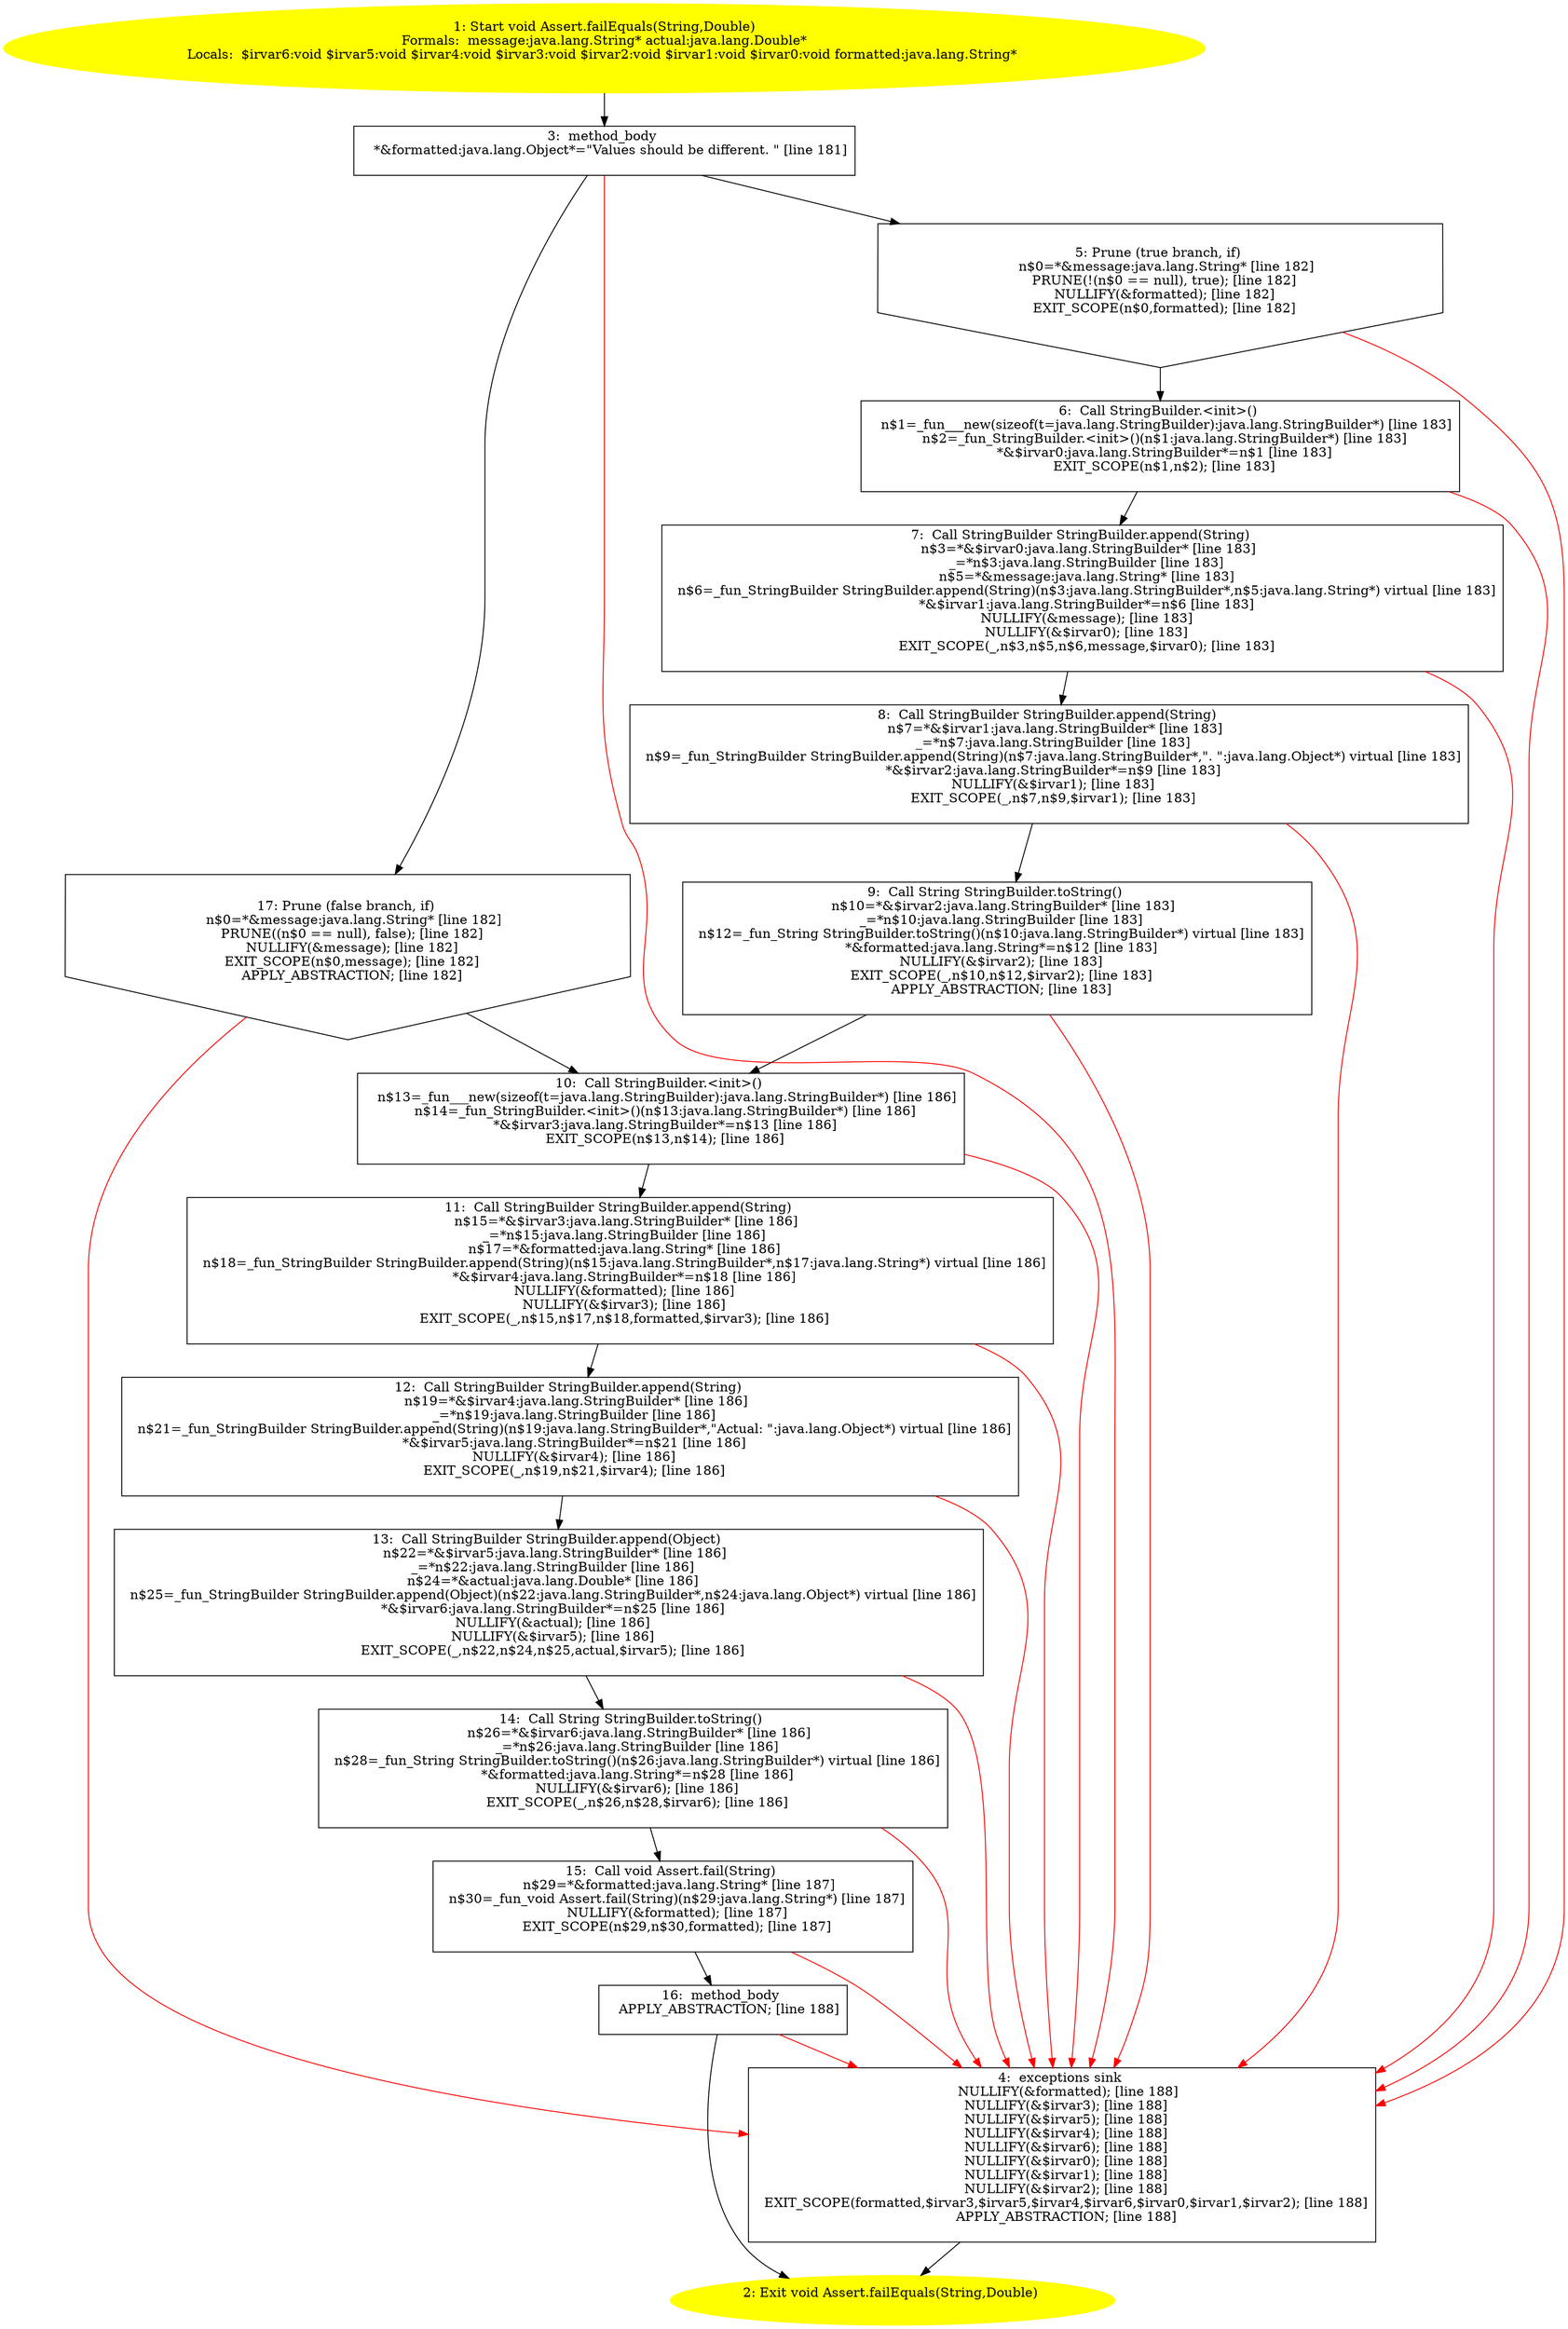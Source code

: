 /* @generated */
digraph cfg {
"org.junit.Assert.failEquals(java.lang.String,java.lang.Double):void.43cfa4c1a15993e79a2e73cbd83e724a_1" [label="1: Start void Assert.failEquals(String,Double)\nFormals:  message:java.lang.String* actual:java.lang.Double*\nLocals:  $irvar6:void $irvar5:void $irvar4:void $irvar3:void $irvar2:void $irvar1:void $irvar0:void formatted:java.lang.String* \n  " color=yellow style=filled]
	

	 "org.junit.Assert.failEquals(java.lang.String,java.lang.Double):void.43cfa4c1a15993e79a2e73cbd83e724a_1" -> "org.junit.Assert.failEquals(java.lang.String,java.lang.Double):void.43cfa4c1a15993e79a2e73cbd83e724a_3" ;
"org.junit.Assert.failEquals(java.lang.String,java.lang.Double):void.43cfa4c1a15993e79a2e73cbd83e724a_2" [label="2: Exit void Assert.failEquals(String,Double) \n  " color=yellow style=filled]
	

"org.junit.Assert.failEquals(java.lang.String,java.lang.Double):void.43cfa4c1a15993e79a2e73cbd83e724a_3" [label="3:  method_body \n   *&formatted:java.lang.Object*=\"Values should be different. \" [line 181]\n " shape="box"]
	

	 "org.junit.Assert.failEquals(java.lang.String,java.lang.Double):void.43cfa4c1a15993e79a2e73cbd83e724a_3" -> "org.junit.Assert.failEquals(java.lang.String,java.lang.Double):void.43cfa4c1a15993e79a2e73cbd83e724a_5" ;
	 "org.junit.Assert.failEquals(java.lang.String,java.lang.Double):void.43cfa4c1a15993e79a2e73cbd83e724a_3" -> "org.junit.Assert.failEquals(java.lang.String,java.lang.Double):void.43cfa4c1a15993e79a2e73cbd83e724a_17" ;
	 "org.junit.Assert.failEquals(java.lang.String,java.lang.Double):void.43cfa4c1a15993e79a2e73cbd83e724a_3" -> "org.junit.Assert.failEquals(java.lang.String,java.lang.Double):void.43cfa4c1a15993e79a2e73cbd83e724a_4" [color="red" ];
"org.junit.Assert.failEquals(java.lang.String,java.lang.Double):void.43cfa4c1a15993e79a2e73cbd83e724a_4" [label="4:  exceptions sink \n   NULLIFY(&formatted); [line 188]\n  NULLIFY(&$irvar3); [line 188]\n  NULLIFY(&$irvar5); [line 188]\n  NULLIFY(&$irvar4); [line 188]\n  NULLIFY(&$irvar6); [line 188]\n  NULLIFY(&$irvar0); [line 188]\n  NULLIFY(&$irvar1); [line 188]\n  NULLIFY(&$irvar2); [line 188]\n  EXIT_SCOPE(formatted,$irvar3,$irvar5,$irvar4,$irvar6,$irvar0,$irvar1,$irvar2); [line 188]\n  APPLY_ABSTRACTION; [line 188]\n " shape="box"]
	

	 "org.junit.Assert.failEquals(java.lang.String,java.lang.Double):void.43cfa4c1a15993e79a2e73cbd83e724a_4" -> "org.junit.Assert.failEquals(java.lang.String,java.lang.Double):void.43cfa4c1a15993e79a2e73cbd83e724a_2" ;
"org.junit.Assert.failEquals(java.lang.String,java.lang.Double):void.43cfa4c1a15993e79a2e73cbd83e724a_5" [label="5: Prune (true branch, if) \n   n$0=*&message:java.lang.String* [line 182]\n  PRUNE(!(n$0 == null), true); [line 182]\n  NULLIFY(&formatted); [line 182]\n  EXIT_SCOPE(n$0,formatted); [line 182]\n " shape="invhouse"]
	

	 "org.junit.Assert.failEquals(java.lang.String,java.lang.Double):void.43cfa4c1a15993e79a2e73cbd83e724a_5" -> "org.junit.Assert.failEquals(java.lang.String,java.lang.Double):void.43cfa4c1a15993e79a2e73cbd83e724a_6" ;
	 "org.junit.Assert.failEquals(java.lang.String,java.lang.Double):void.43cfa4c1a15993e79a2e73cbd83e724a_5" -> "org.junit.Assert.failEquals(java.lang.String,java.lang.Double):void.43cfa4c1a15993e79a2e73cbd83e724a_4" [color="red" ];
"org.junit.Assert.failEquals(java.lang.String,java.lang.Double):void.43cfa4c1a15993e79a2e73cbd83e724a_6" [label="6:  Call StringBuilder.<init>() \n   n$1=_fun___new(sizeof(t=java.lang.StringBuilder):java.lang.StringBuilder*) [line 183]\n  n$2=_fun_StringBuilder.<init>()(n$1:java.lang.StringBuilder*) [line 183]\n  *&$irvar0:java.lang.StringBuilder*=n$1 [line 183]\n  EXIT_SCOPE(n$1,n$2); [line 183]\n " shape="box"]
	

	 "org.junit.Assert.failEquals(java.lang.String,java.lang.Double):void.43cfa4c1a15993e79a2e73cbd83e724a_6" -> "org.junit.Assert.failEquals(java.lang.String,java.lang.Double):void.43cfa4c1a15993e79a2e73cbd83e724a_7" ;
	 "org.junit.Assert.failEquals(java.lang.String,java.lang.Double):void.43cfa4c1a15993e79a2e73cbd83e724a_6" -> "org.junit.Assert.failEquals(java.lang.String,java.lang.Double):void.43cfa4c1a15993e79a2e73cbd83e724a_4" [color="red" ];
"org.junit.Assert.failEquals(java.lang.String,java.lang.Double):void.43cfa4c1a15993e79a2e73cbd83e724a_7" [label="7:  Call StringBuilder StringBuilder.append(String) \n   n$3=*&$irvar0:java.lang.StringBuilder* [line 183]\n  _=*n$3:java.lang.StringBuilder [line 183]\n  n$5=*&message:java.lang.String* [line 183]\n  n$6=_fun_StringBuilder StringBuilder.append(String)(n$3:java.lang.StringBuilder*,n$5:java.lang.String*) virtual [line 183]\n  *&$irvar1:java.lang.StringBuilder*=n$6 [line 183]\n  NULLIFY(&message); [line 183]\n  NULLIFY(&$irvar0); [line 183]\n  EXIT_SCOPE(_,n$3,n$5,n$6,message,$irvar0); [line 183]\n " shape="box"]
	

	 "org.junit.Assert.failEquals(java.lang.String,java.lang.Double):void.43cfa4c1a15993e79a2e73cbd83e724a_7" -> "org.junit.Assert.failEquals(java.lang.String,java.lang.Double):void.43cfa4c1a15993e79a2e73cbd83e724a_8" ;
	 "org.junit.Assert.failEquals(java.lang.String,java.lang.Double):void.43cfa4c1a15993e79a2e73cbd83e724a_7" -> "org.junit.Assert.failEquals(java.lang.String,java.lang.Double):void.43cfa4c1a15993e79a2e73cbd83e724a_4" [color="red" ];
"org.junit.Assert.failEquals(java.lang.String,java.lang.Double):void.43cfa4c1a15993e79a2e73cbd83e724a_8" [label="8:  Call StringBuilder StringBuilder.append(String) \n   n$7=*&$irvar1:java.lang.StringBuilder* [line 183]\n  _=*n$7:java.lang.StringBuilder [line 183]\n  n$9=_fun_StringBuilder StringBuilder.append(String)(n$7:java.lang.StringBuilder*,\". \":java.lang.Object*) virtual [line 183]\n  *&$irvar2:java.lang.StringBuilder*=n$9 [line 183]\n  NULLIFY(&$irvar1); [line 183]\n  EXIT_SCOPE(_,n$7,n$9,$irvar1); [line 183]\n " shape="box"]
	

	 "org.junit.Assert.failEquals(java.lang.String,java.lang.Double):void.43cfa4c1a15993e79a2e73cbd83e724a_8" -> "org.junit.Assert.failEquals(java.lang.String,java.lang.Double):void.43cfa4c1a15993e79a2e73cbd83e724a_9" ;
	 "org.junit.Assert.failEquals(java.lang.String,java.lang.Double):void.43cfa4c1a15993e79a2e73cbd83e724a_8" -> "org.junit.Assert.failEquals(java.lang.String,java.lang.Double):void.43cfa4c1a15993e79a2e73cbd83e724a_4" [color="red" ];
"org.junit.Assert.failEquals(java.lang.String,java.lang.Double):void.43cfa4c1a15993e79a2e73cbd83e724a_9" [label="9:  Call String StringBuilder.toString() \n   n$10=*&$irvar2:java.lang.StringBuilder* [line 183]\n  _=*n$10:java.lang.StringBuilder [line 183]\n  n$12=_fun_String StringBuilder.toString()(n$10:java.lang.StringBuilder*) virtual [line 183]\n  *&formatted:java.lang.String*=n$12 [line 183]\n  NULLIFY(&$irvar2); [line 183]\n  EXIT_SCOPE(_,n$10,n$12,$irvar2); [line 183]\n  APPLY_ABSTRACTION; [line 183]\n " shape="box"]
	

	 "org.junit.Assert.failEquals(java.lang.String,java.lang.Double):void.43cfa4c1a15993e79a2e73cbd83e724a_9" -> "org.junit.Assert.failEquals(java.lang.String,java.lang.Double):void.43cfa4c1a15993e79a2e73cbd83e724a_10" ;
	 "org.junit.Assert.failEquals(java.lang.String,java.lang.Double):void.43cfa4c1a15993e79a2e73cbd83e724a_9" -> "org.junit.Assert.failEquals(java.lang.String,java.lang.Double):void.43cfa4c1a15993e79a2e73cbd83e724a_4" [color="red" ];
"org.junit.Assert.failEquals(java.lang.String,java.lang.Double):void.43cfa4c1a15993e79a2e73cbd83e724a_10" [label="10:  Call StringBuilder.<init>() \n   n$13=_fun___new(sizeof(t=java.lang.StringBuilder):java.lang.StringBuilder*) [line 186]\n  n$14=_fun_StringBuilder.<init>()(n$13:java.lang.StringBuilder*) [line 186]\n  *&$irvar3:java.lang.StringBuilder*=n$13 [line 186]\n  EXIT_SCOPE(n$13,n$14); [line 186]\n " shape="box"]
	

	 "org.junit.Assert.failEquals(java.lang.String,java.lang.Double):void.43cfa4c1a15993e79a2e73cbd83e724a_10" -> "org.junit.Assert.failEquals(java.lang.String,java.lang.Double):void.43cfa4c1a15993e79a2e73cbd83e724a_11" ;
	 "org.junit.Assert.failEquals(java.lang.String,java.lang.Double):void.43cfa4c1a15993e79a2e73cbd83e724a_10" -> "org.junit.Assert.failEquals(java.lang.String,java.lang.Double):void.43cfa4c1a15993e79a2e73cbd83e724a_4" [color="red" ];
"org.junit.Assert.failEquals(java.lang.String,java.lang.Double):void.43cfa4c1a15993e79a2e73cbd83e724a_11" [label="11:  Call StringBuilder StringBuilder.append(String) \n   n$15=*&$irvar3:java.lang.StringBuilder* [line 186]\n  _=*n$15:java.lang.StringBuilder [line 186]\n  n$17=*&formatted:java.lang.String* [line 186]\n  n$18=_fun_StringBuilder StringBuilder.append(String)(n$15:java.lang.StringBuilder*,n$17:java.lang.String*) virtual [line 186]\n  *&$irvar4:java.lang.StringBuilder*=n$18 [line 186]\n  NULLIFY(&formatted); [line 186]\n  NULLIFY(&$irvar3); [line 186]\n  EXIT_SCOPE(_,n$15,n$17,n$18,formatted,$irvar3); [line 186]\n " shape="box"]
	

	 "org.junit.Assert.failEquals(java.lang.String,java.lang.Double):void.43cfa4c1a15993e79a2e73cbd83e724a_11" -> "org.junit.Assert.failEquals(java.lang.String,java.lang.Double):void.43cfa4c1a15993e79a2e73cbd83e724a_12" ;
	 "org.junit.Assert.failEquals(java.lang.String,java.lang.Double):void.43cfa4c1a15993e79a2e73cbd83e724a_11" -> "org.junit.Assert.failEquals(java.lang.String,java.lang.Double):void.43cfa4c1a15993e79a2e73cbd83e724a_4" [color="red" ];
"org.junit.Assert.failEquals(java.lang.String,java.lang.Double):void.43cfa4c1a15993e79a2e73cbd83e724a_12" [label="12:  Call StringBuilder StringBuilder.append(String) \n   n$19=*&$irvar4:java.lang.StringBuilder* [line 186]\n  _=*n$19:java.lang.StringBuilder [line 186]\n  n$21=_fun_StringBuilder StringBuilder.append(String)(n$19:java.lang.StringBuilder*,\"Actual: \":java.lang.Object*) virtual [line 186]\n  *&$irvar5:java.lang.StringBuilder*=n$21 [line 186]\n  NULLIFY(&$irvar4); [line 186]\n  EXIT_SCOPE(_,n$19,n$21,$irvar4); [line 186]\n " shape="box"]
	

	 "org.junit.Assert.failEquals(java.lang.String,java.lang.Double):void.43cfa4c1a15993e79a2e73cbd83e724a_12" -> "org.junit.Assert.failEquals(java.lang.String,java.lang.Double):void.43cfa4c1a15993e79a2e73cbd83e724a_13" ;
	 "org.junit.Assert.failEquals(java.lang.String,java.lang.Double):void.43cfa4c1a15993e79a2e73cbd83e724a_12" -> "org.junit.Assert.failEquals(java.lang.String,java.lang.Double):void.43cfa4c1a15993e79a2e73cbd83e724a_4" [color="red" ];
"org.junit.Assert.failEquals(java.lang.String,java.lang.Double):void.43cfa4c1a15993e79a2e73cbd83e724a_13" [label="13:  Call StringBuilder StringBuilder.append(Object) \n   n$22=*&$irvar5:java.lang.StringBuilder* [line 186]\n  _=*n$22:java.lang.StringBuilder [line 186]\n  n$24=*&actual:java.lang.Double* [line 186]\n  n$25=_fun_StringBuilder StringBuilder.append(Object)(n$22:java.lang.StringBuilder*,n$24:java.lang.Object*) virtual [line 186]\n  *&$irvar6:java.lang.StringBuilder*=n$25 [line 186]\n  NULLIFY(&actual); [line 186]\n  NULLIFY(&$irvar5); [line 186]\n  EXIT_SCOPE(_,n$22,n$24,n$25,actual,$irvar5); [line 186]\n " shape="box"]
	

	 "org.junit.Assert.failEquals(java.lang.String,java.lang.Double):void.43cfa4c1a15993e79a2e73cbd83e724a_13" -> "org.junit.Assert.failEquals(java.lang.String,java.lang.Double):void.43cfa4c1a15993e79a2e73cbd83e724a_14" ;
	 "org.junit.Assert.failEquals(java.lang.String,java.lang.Double):void.43cfa4c1a15993e79a2e73cbd83e724a_13" -> "org.junit.Assert.failEquals(java.lang.String,java.lang.Double):void.43cfa4c1a15993e79a2e73cbd83e724a_4" [color="red" ];
"org.junit.Assert.failEquals(java.lang.String,java.lang.Double):void.43cfa4c1a15993e79a2e73cbd83e724a_14" [label="14:  Call String StringBuilder.toString() \n   n$26=*&$irvar6:java.lang.StringBuilder* [line 186]\n  _=*n$26:java.lang.StringBuilder [line 186]\n  n$28=_fun_String StringBuilder.toString()(n$26:java.lang.StringBuilder*) virtual [line 186]\n  *&formatted:java.lang.String*=n$28 [line 186]\n  NULLIFY(&$irvar6); [line 186]\n  EXIT_SCOPE(_,n$26,n$28,$irvar6); [line 186]\n " shape="box"]
	

	 "org.junit.Assert.failEquals(java.lang.String,java.lang.Double):void.43cfa4c1a15993e79a2e73cbd83e724a_14" -> "org.junit.Assert.failEquals(java.lang.String,java.lang.Double):void.43cfa4c1a15993e79a2e73cbd83e724a_15" ;
	 "org.junit.Assert.failEquals(java.lang.String,java.lang.Double):void.43cfa4c1a15993e79a2e73cbd83e724a_14" -> "org.junit.Assert.failEquals(java.lang.String,java.lang.Double):void.43cfa4c1a15993e79a2e73cbd83e724a_4" [color="red" ];
"org.junit.Assert.failEquals(java.lang.String,java.lang.Double):void.43cfa4c1a15993e79a2e73cbd83e724a_15" [label="15:  Call void Assert.fail(String) \n   n$29=*&formatted:java.lang.String* [line 187]\n  n$30=_fun_void Assert.fail(String)(n$29:java.lang.String*) [line 187]\n  NULLIFY(&formatted); [line 187]\n  EXIT_SCOPE(n$29,n$30,formatted); [line 187]\n " shape="box"]
	

	 "org.junit.Assert.failEquals(java.lang.String,java.lang.Double):void.43cfa4c1a15993e79a2e73cbd83e724a_15" -> "org.junit.Assert.failEquals(java.lang.String,java.lang.Double):void.43cfa4c1a15993e79a2e73cbd83e724a_16" ;
	 "org.junit.Assert.failEquals(java.lang.String,java.lang.Double):void.43cfa4c1a15993e79a2e73cbd83e724a_15" -> "org.junit.Assert.failEquals(java.lang.String,java.lang.Double):void.43cfa4c1a15993e79a2e73cbd83e724a_4" [color="red" ];
"org.junit.Assert.failEquals(java.lang.String,java.lang.Double):void.43cfa4c1a15993e79a2e73cbd83e724a_16" [label="16:  method_body \n   APPLY_ABSTRACTION; [line 188]\n " shape="box"]
	

	 "org.junit.Assert.failEquals(java.lang.String,java.lang.Double):void.43cfa4c1a15993e79a2e73cbd83e724a_16" -> "org.junit.Assert.failEquals(java.lang.String,java.lang.Double):void.43cfa4c1a15993e79a2e73cbd83e724a_2" ;
	 "org.junit.Assert.failEquals(java.lang.String,java.lang.Double):void.43cfa4c1a15993e79a2e73cbd83e724a_16" -> "org.junit.Assert.failEquals(java.lang.String,java.lang.Double):void.43cfa4c1a15993e79a2e73cbd83e724a_4" [color="red" ];
"org.junit.Assert.failEquals(java.lang.String,java.lang.Double):void.43cfa4c1a15993e79a2e73cbd83e724a_17" [label="17: Prune (false branch, if) \n   n$0=*&message:java.lang.String* [line 182]\n  PRUNE((n$0 == null), false); [line 182]\n  NULLIFY(&message); [line 182]\n  EXIT_SCOPE(n$0,message); [line 182]\n  APPLY_ABSTRACTION; [line 182]\n " shape="invhouse"]
	

	 "org.junit.Assert.failEquals(java.lang.String,java.lang.Double):void.43cfa4c1a15993e79a2e73cbd83e724a_17" -> "org.junit.Assert.failEquals(java.lang.String,java.lang.Double):void.43cfa4c1a15993e79a2e73cbd83e724a_10" ;
	 "org.junit.Assert.failEquals(java.lang.String,java.lang.Double):void.43cfa4c1a15993e79a2e73cbd83e724a_17" -> "org.junit.Assert.failEquals(java.lang.String,java.lang.Double):void.43cfa4c1a15993e79a2e73cbd83e724a_4" [color="red" ];
}
